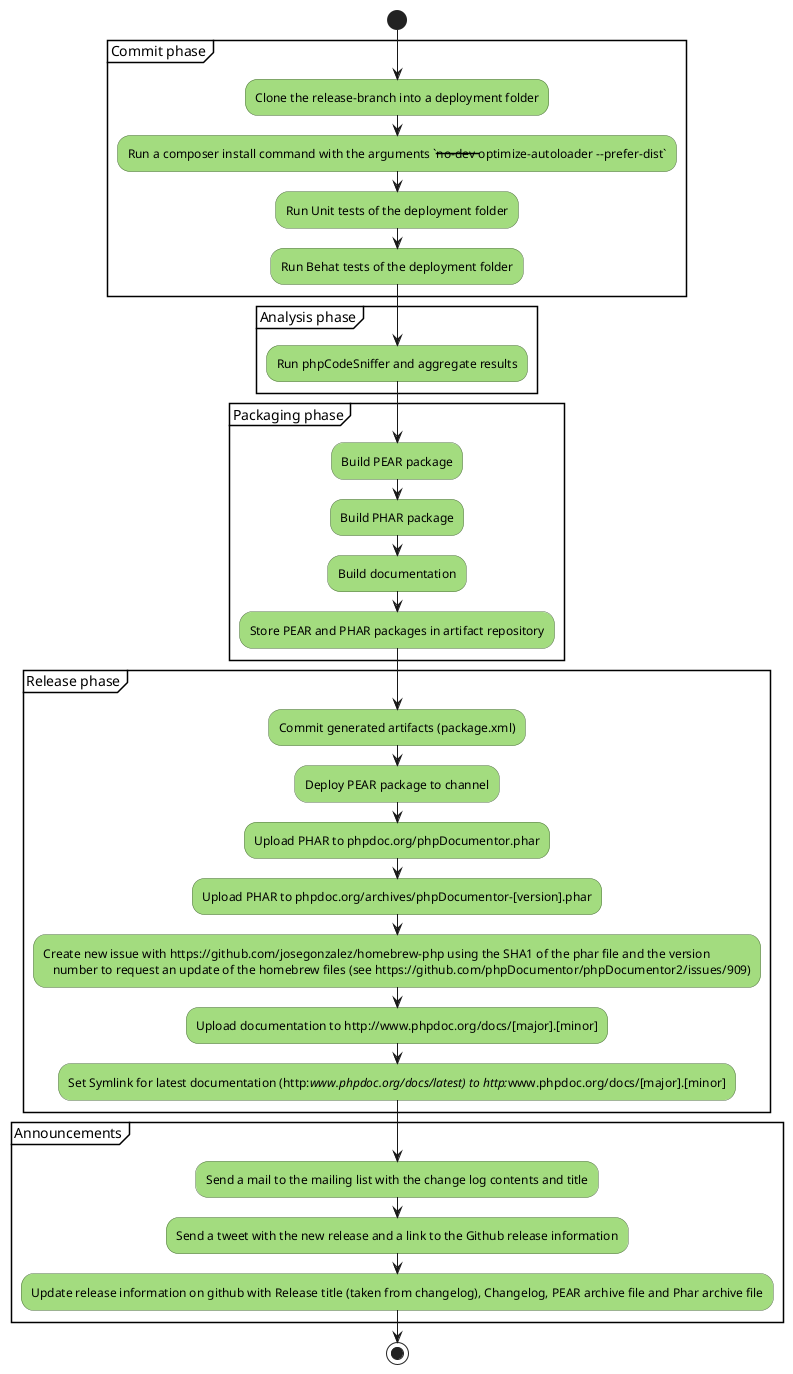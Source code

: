 @startuml
    skinparam activityBorderColor #516f42
    skinparam activityBackgroundColor #a3dc7f
    skinparam shadowing false

    start

    partition "Commit phase" {
       :Clone the release-branch into a deployment folder;
       :Run a composer install command with the arguments `--no-dev --optimize-autoloader --prefer-dist`;
       :Run Unit tests of the deployment folder;
       :Run Behat tests of the deployment folder;
    }
    partition "Analysis phase" {
       :Run phpCodeSniffer and aggregate results;
    }
    partition "Packaging phase" {
       :Build PEAR package;
       :Build PHAR package;
       :Build documentation;
       :Store PEAR and PHAR packages in artifact repository;
    }
    partition "Release phase" {
       :Commit generated artifacts (package.xml);
       :Deploy PEAR package to channel;
       :Upload PHAR to phpdoc.org/phpDocumentor.phar;
       :Upload PHAR to phpdoc.org/archives/phpDocumentor-[version].phar;
       :Create new issue with https://github.com/josegonzalez/homebrew-php using the SHA1 of the phar file and the version
          number to request an update of the homebrew files (see https://github.com/phpDocumentor/phpDocumentor2/issues/909);
       :Upload documentation to http://www.phpdoc.org/docs/[major].[minor];
       :Set Symlink for latest documentation (http://www.phpdoc.org/docs/latest) to http://www.phpdoc.org/docs/[major].[minor];
    }
    partition "Announcements" {
       :Send a mail to the mailing list with the change log contents and title;
       :Send a tweet with the new release and a link to the Github release information;
       :Update release information on github with Release title (taken from changelog), Changelog, PEAR archive file and Phar archive file;
    }

    stop
@enduml